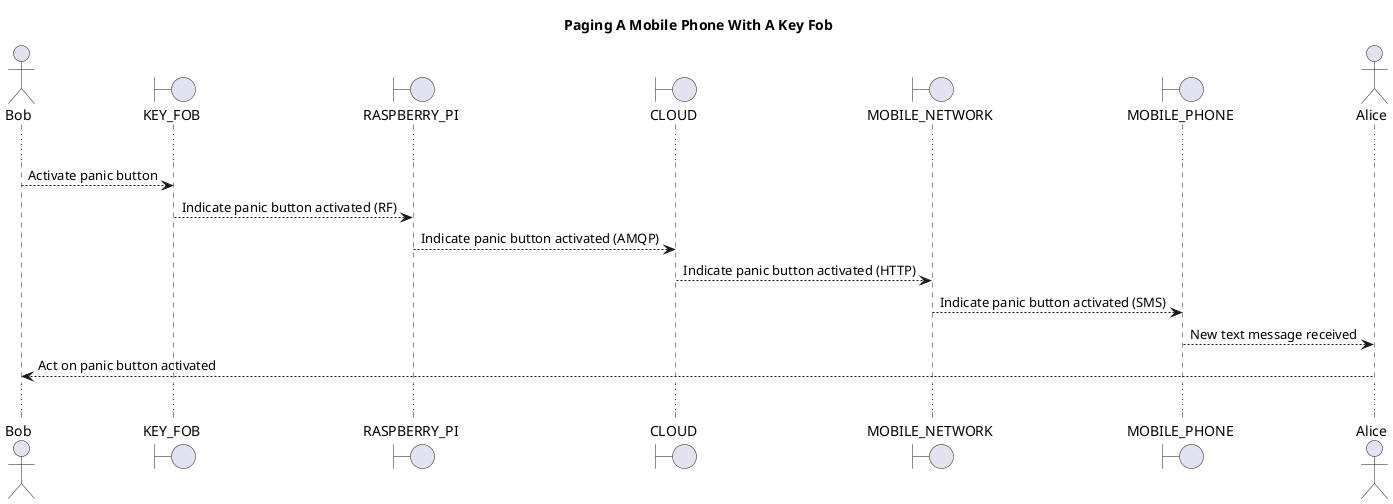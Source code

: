 @startuml high_level_sequence_diagram

actor Bob as actor_1
boundary KEY_FOB as a
boundary RASPBERRY_PI as b
boundary CLOUD as c
boundary MOBILE_NETWORK as d
boundary MOBILE_PHONE as e
actor Alice as actor_2

title Paging A Mobile Phone With A Key Fob
...
actor_1 --> a: Activate panic button
a --> b: Indicate panic button activated (RF)
b --> c: Indicate panic button activated (AMQP)
c --> d: Indicate panic button activated (HTTP)
d --> e: Indicate panic button activated (SMS)
e --> actor_2: New text message received
actor_1 <-- actor_2: Act on panic button activated
...
@enduml